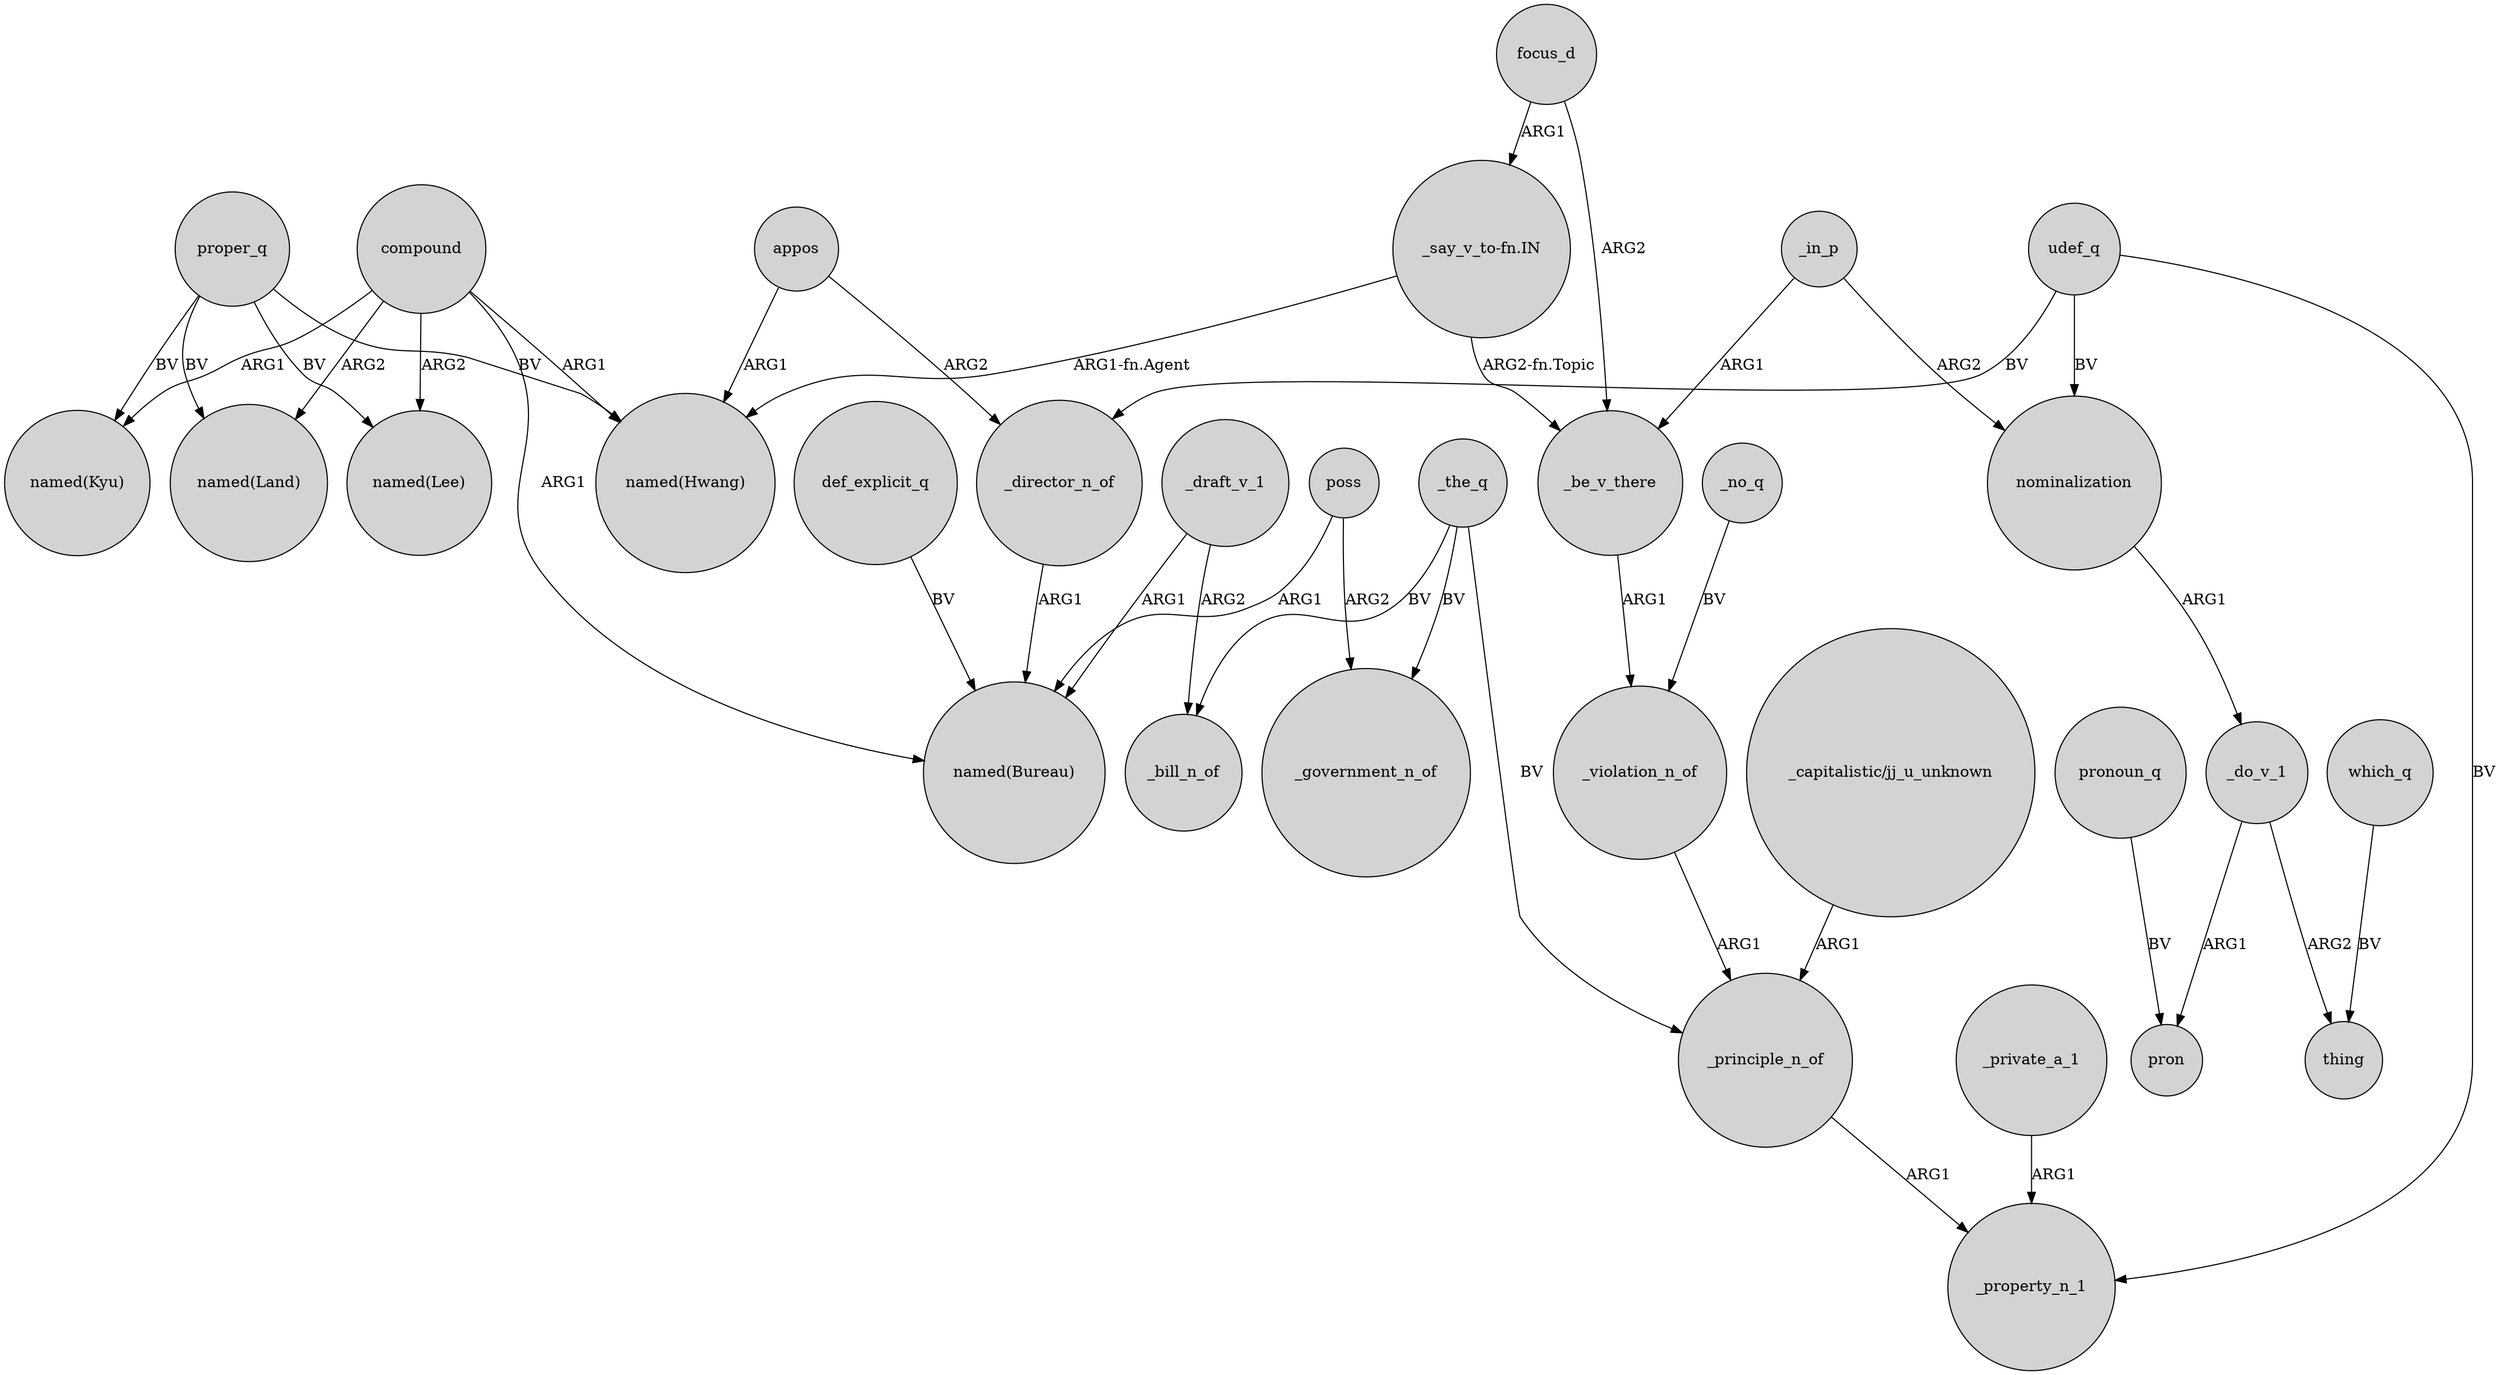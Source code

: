digraph {
	node [shape=circle style=filled]
	compound -> "named(Lee)" [label=ARG2]
	_the_q -> _bill_n_of [label=BV]
	_draft_v_1 -> _bill_n_of [label=ARG2]
	proper_q -> "named(Land)" [label=BV]
	proper_q -> "named(Lee)" [label=BV]
	_draft_v_1 -> "named(Bureau)" [label=ARG1]
	"_capitalistic/jj_u_unknown" -> _principle_n_of [label=ARG1]
	appos -> "named(Hwang)" [label=ARG1]
	nominalization -> _do_v_1 [label=ARG1]
	_private_a_1 -> _property_n_1 [label=ARG1]
	_director_n_of -> "named(Bureau)" [label=ARG1]
	proper_q -> "named(Hwang)" [label=BV]
	compound -> "named(Hwang)" [label=ARG1]
	compound -> "named(Land)" [label=ARG2]
	_be_v_there -> _violation_n_of [label=ARG1]
	poss -> "named(Bureau)" [label=ARG1]
	def_explicit_q -> "named(Bureau)" [label=BV]
	pronoun_q -> pron [label=BV]
	_do_v_1 -> pron [label=ARG1]
	"_say_v_to-fn.IN" -> _be_v_there [label="ARG2-fn.Topic"]
	_the_q -> _principle_n_of [label=BV]
	_no_q -> _violation_n_of [label=BV]
	udef_q -> _property_n_1 [label=BV]
	udef_q -> nominalization [label=BV]
	compound -> "named(Bureau)" [label=ARG1]
	_principle_n_of -> _property_n_1 [label=ARG1]
	_the_q -> _government_n_of [label=BV]
	_violation_n_of -> _principle_n_of [label=ARG1]
	_do_v_1 -> thing [label=ARG2]
	_in_p -> nominalization [label=ARG2]
	proper_q -> "named(Kyu)" [label=BV]
	poss -> _government_n_of [label=ARG2]
	_in_p -> _be_v_there [label=ARG1]
	appos -> _director_n_of [label=ARG2]
	udef_q -> _director_n_of [label=BV]
	focus_d -> _be_v_there [label=ARG2]
	focus_d -> "_say_v_to-fn.IN" [label=ARG1]
	"_say_v_to-fn.IN" -> "named(Hwang)" [label="ARG1-fn.Agent"]
	which_q -> thing [label=BV]
	compound -> "named(Kyu)" [label=ARG1]
}

